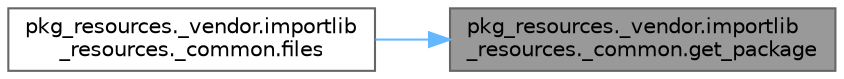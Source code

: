 digraph "pkg_resources._vendor.importlib_resources._common.get_package"
{
 // LATEX_PDF_SIZE
  bgcolor="transparent";
  edge [fontname=Helvetica,fontsize=10,labelfontname=Helvetica,labelfontsize=10];
  node [fontname=Helvetica,fontsize=10,shape=box,height=0.2,width=0.4];
  rankdir="RL";
  Node1 [id="Node000001",label="pkg_resources._vendor.importlib\l_resources._common.get_package",height=0.2,width=0.4,color="gray40", fillcolor="grey60", style="filled", fontcolor="black",tooltip=" "];
  Node1 -> Node2 [id="edge1_Node000001_Node000002",dir="back",color="steelblue1",style="solid",tooltip=" "];
  Node2 [id="Node000002",label="pkg_resources._vendor.importlib\l_resources._common.files",height=0.2,width=0.4,color="grey40", fillcolor="white", style="filled",URL="$namespacepkg__resources_1_1__vendor_1_1importlib__resources_1_1__common.html#a7f321bc6975eb42965bca5b2606e773f",tooltip=" "];
}
